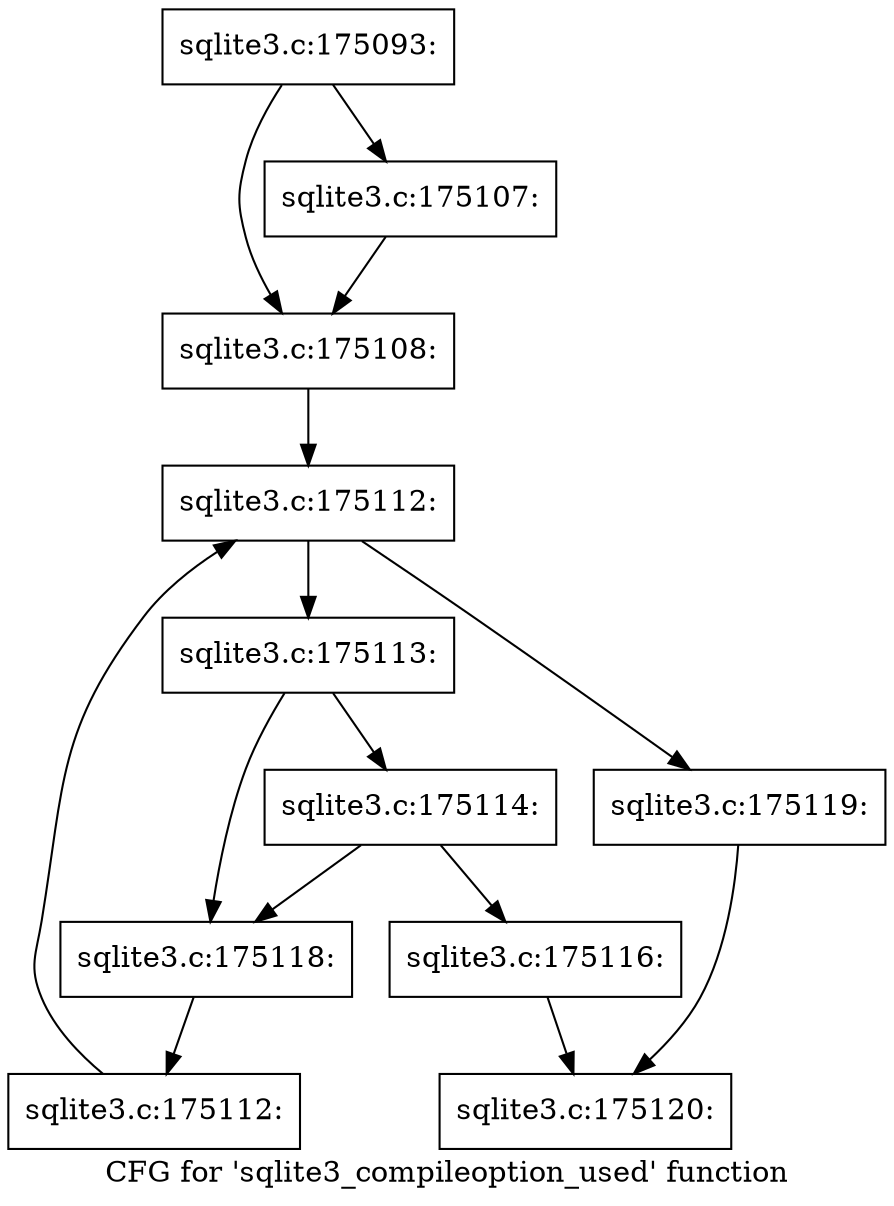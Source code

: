 digraph "CFG for 'sqlite3_compileoption_used' function" {
	label="CFG for 'sqlite3_compileoption_used' function";

	Node0x55c0f6b12c80 [shape=record,label="{sqlite3.c:175093:}"];
	Node0x55c0f6b12c80 -> Node0x55c0f501e080;
	Node0x55c0f6b12c80 -> Node0x55c0f6b159d0;
	Node0x55c0f501e080 [shape=record,label="{sqlite3.c:175107:}"];
	Node0x55c0f501e080 -> Node0x55c0f6b159d0;
	Node0x55c0f6b159d0 [shape=record,label="{sqlite3.c:175108:}"];
	Node0x55c0f6b159d0 -> Node0x55c0f6b166a0;
	Node0x55c0f6b166a0 [shape=record,label="{sqlite3.c:175112:}"];
	Node0x55c0f6b166a0 -> Node0x55c0f6b167e0;
	Node0x55c0f6b166a0 -> Node0x55c0f6b164f0;
	Node0x55c0f6b167e0 [shape=record,label="{sqlite3.c:175113:}"];
	Node0x55c0f6b167e0 -> Node0x55c0f6b16bb0;
	Node0x55c0f6b167e0 -> Node0x55c0f6b16b60;
	Node0x55c0f6b16bb0 [shape=record,label="{sqlite3.c:175114:}"];
	Node0x55c0f6b16bb0 -> Node0x55c0f6b16b10;
	Node0x55c0f6b16bb0 -> Node0x55c0f6b16b60;
	Node0x55c0f6b16b10 [shape=record,label="{sqlite3.c:175116:}"];
	Node0x55c0f6b16b10 -> Node0x55c0f6b14330;
	Node0x55c0f6b16b60 [shape=record,label="{sqlite3.c:175118:}"];
	Node0x55c0f6b16b60 -> Node0x55c0f6b16750;
	Node0x55c0f6b16750 [shape=record,label="{sqlite3.c:175112:}"];
	Node0x55c0f6b16750 -> Node0x55c0f6b166a0;
	Node0x55c0f6b164f0 [shape=record,label="{sqlite3.c:175119:}"];
	Node0x55c0f6b164f0 -> Node0x55c0f6b14330;
	Node0x55c0f6b14330 [shape=record,label="{sqlite3.c:175120:}"];
}
